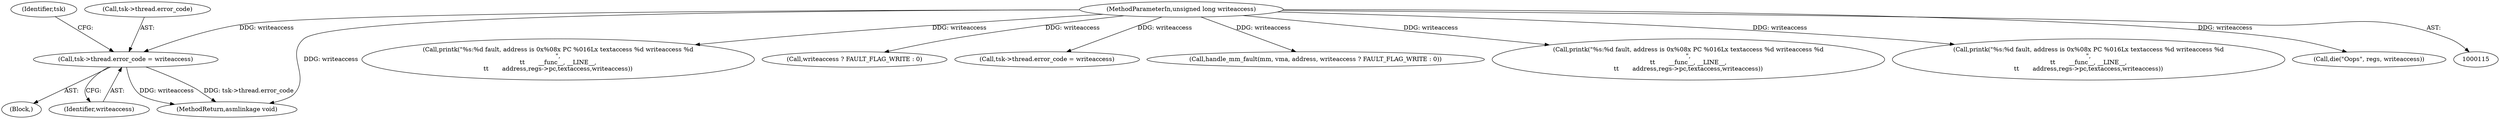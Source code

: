 digraph "0_linux_a8b0ca17b80e92faab46ee7179ba9e99ccb61233_30@API" {
"1000482" [label="(Call,tsk->thread.error_code = writeaccess)"];
"1000117" [label="(MethodParameterIn,unsigned long writeaccess)"];
"1000216" [label="(Call,printk(\"%s:%d fault, address is 0x%08x PC %016Lx textaccess %d writeaccess %d\n\",\n\t\t       __func__, __LINE__,\n\t\t       address,regs->pc,textaccess,writeaccess))"];
"1000270" [label="(Call,writeaccess ? FAULT_FLAG_WRITE : 0)"];
"1000390" [label="(Call,tsk->thread.error_code = writeaccess)"];
"1000492" [label="(Identifier,tsk)"];
"1000483" [label="(Call,tsk->thread.error_code)"];
"1000117" [label="(MethodParameterIn,unsigned long writeaccess)"];
"1000266" [label="(Call,handle_mm_fault(mm, vma, address, writeaccess ? FAULT_FLAG_WRITE : 0))"];
"1000120" [label="(Block,)"];
"1000488" [label="(Identifier,writeaccess)"];
"1000482" [label="(Call,tsk->thread.error_code = writeaccess)"];
"1000504" [label="(MethodReturn,asmlinkage void)"];
"1000163" [label="(Call,printk(\"%s:%d fault, address is 0x%08x PC %016Lx textaccess %d writeaccess %d\n\",\n\t\t       __func__, __LINE__,\n\t\t       address,regs->pc,textaccess,writeaccess))"];
"1000194" [label="(Call,printk(\"%s:%d fault, address is 0x%08x PC %016Lx textaccess %d writeaccess %d\n\",\n\t\t       __func__, __LINE__,\n\t\t       address,regs->pc,textaccess,writeaccess))"];
"1000448" [label="(Call,die(\"Oops\", regs, writeaccess))"];
"1000482" -> "1000120"  [label="AST: "];
"1000482" -> "1000488"  [label="CFG: "];
"1000483" -> "1000482"  [label="AST: "];
"1000488" -> "1000482"  [label="AST: "];
"1000492" -> "1000482"  [label="CFG: "];
"1000482" -> "1000504"  [label="DDG: writeaccess"];
"1000482" -> "1000504"  [label="DDG: tsk->thread.error_code"];
"1000117" -> "1000482"  [label="DDG: writeaccess"];
"1000117" -> "1000115"  [label="AST: "];
"1000117" -> "1000504"  [label="DDG: writeaccess"];
"1000117" -> "1000163"  [label="DDG: writeaccess"];
"1000117" -> "1000194"  [label="DDG: writeaccess"];
"1000117" -> "1000216"  [label="DDG: writeaccess"];
"1000117" -> "1000266"  [label="DDG: writeaccess"];
"1000117" -> "1000270"  [label="DDG: writeaccess"];
"1000117" -> "1000390"  [label="DDG: writeaccess"];
"1000117" -> "1000448"  [label="DDG: writeaccess"];
}
